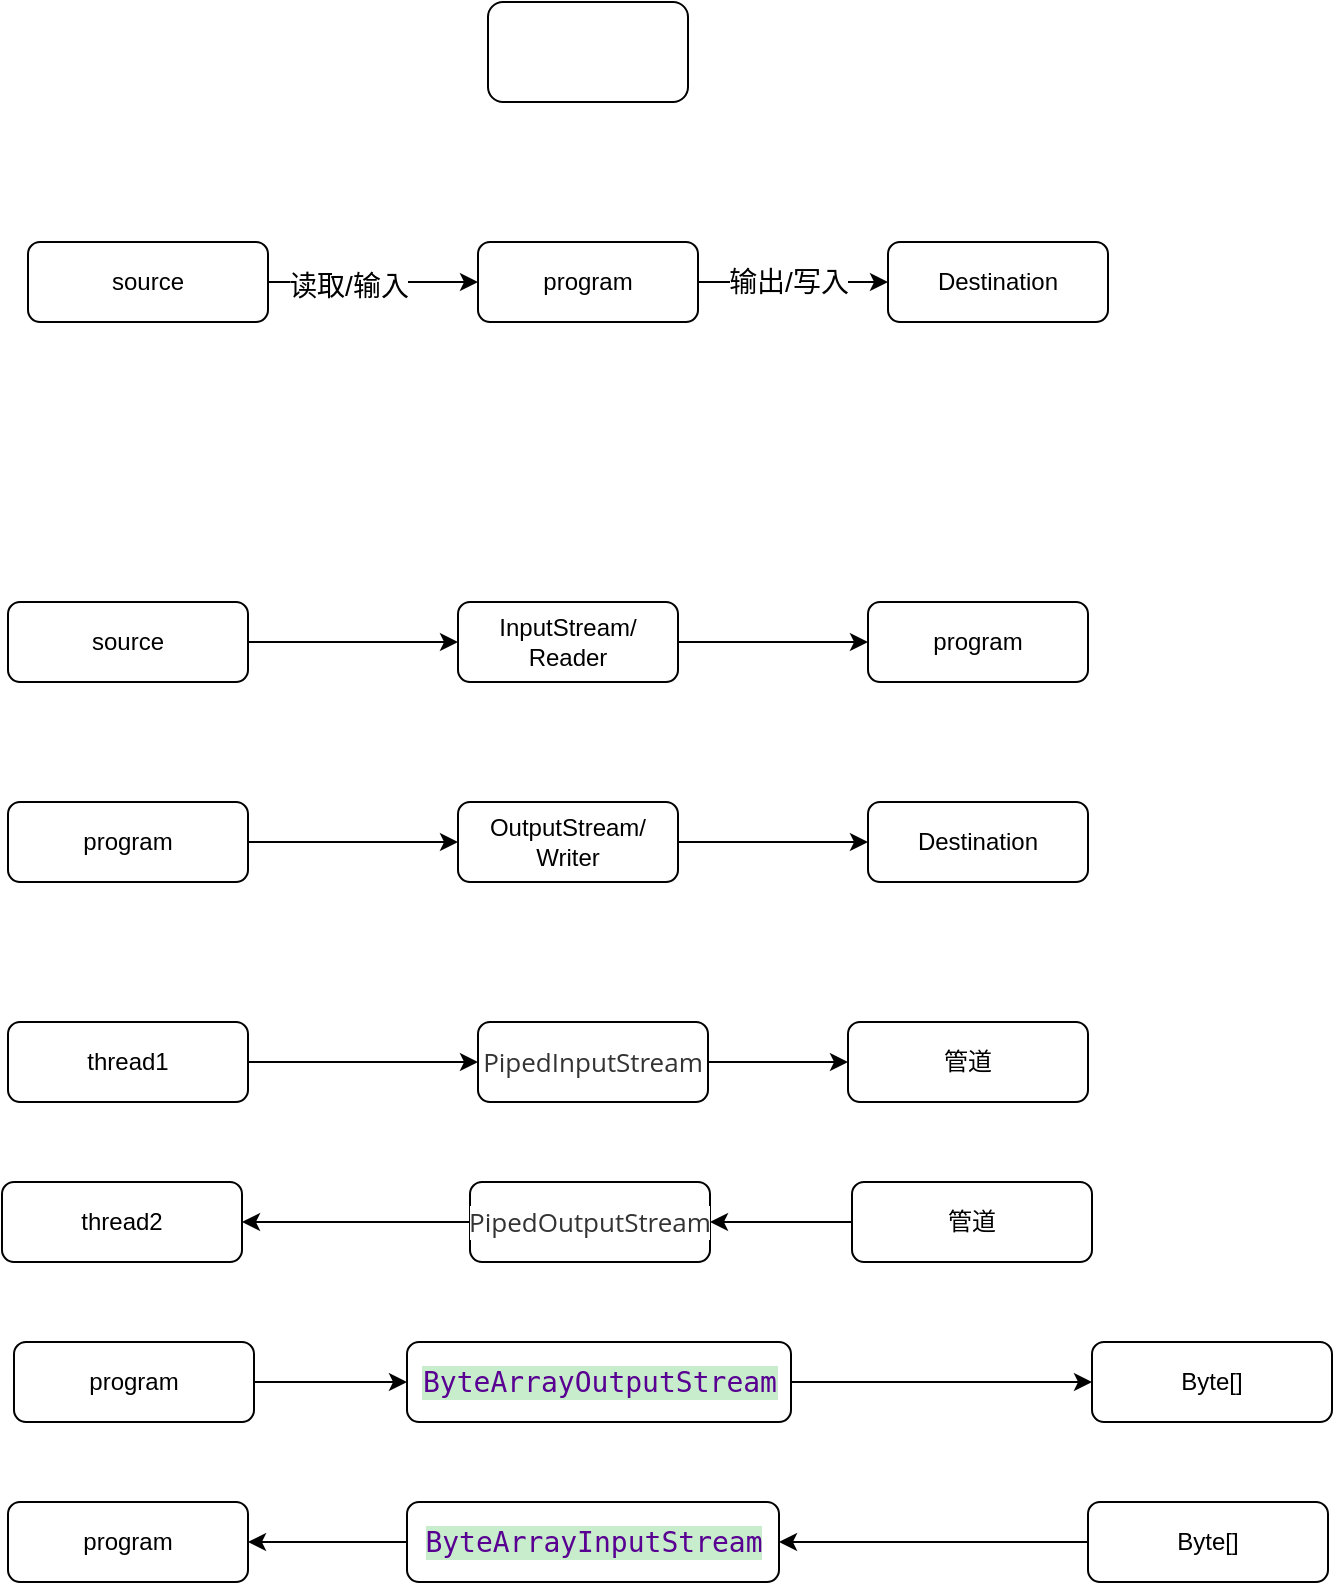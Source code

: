 <mxfile version="13.9.9" type="device"><diagram id="LQ_vQkN3ZJeFSNRkkJya" name="第 1 页"><mxGraphModel dx="768" dy="482" grid="1" gridSize="10" guides="1" tooltips="1" connect="1" arrows="1" fold="1" page="1" pageScale="1" pageWidth="1200" pageHeight="1600" math="0" shadow="0"><root><mxCell id="0"/><mxCell id="1" parent="0"/><mxCell id="E20tehX7T2d8h0dBLls8-6" style="edgeStyle=orthogonalEdgeStyle;rounded=0;orthogonalLoop=1;jettySize=auto;html=1;entryX=0;entryY=0.5;entryDx=0;entryDy=0;" parent="1" source="E20tehX7T2d8h0dBLls8-1" target="E20tehX7T2d8h0dBLls8-3" edge="1"><mxGeometry relative="1" as="geometry"/></mxCell><mxCell id="E20tehX7T2d8h0dBLls8-8" value="读取/输入" style="edgeLabel;html=1;align=center;verticalAlign=middle;resizable=0;points=[];fontSize=14;" parent="E20tehX7T2d8h0dBLls8-6" vertex="1" connectable="0"><mxGeometry x="-0.244" y="-2" relative="1" as="geometry"><mxPoint as="offset"/></mxGeometry></mxCell><mxCell id="E20tehX7T2d8h0dBLls8-1" value="source" style="rounded=1;whiteSpace=wrap;html=1;" parent="1" vertex="1"><mxGeometry x="70" y="210" width="120" height="40" as="geometry"/></mxCell><mxCell id="E20tehX7T2d8h0dBLls8-2" value="" style="rounded=1;whiteSpace=wrap;html=1;" parent="1" vertex="1"><mxGeometry x="300" y="90" width="100" height="50" as="geometry"/></mxCell><mxCell id="E20tehX7T2d8h0dBLls8-7" style="edgeStyle=orthogonalEdgeStyle;rounded=0;orthogonalLoop=1;jettySize=auto;html=1;" parent="1" source="E20tehX7T2d8h0dBLls8-3" target="E20tehX7T2d8h0dBLls8-4" edge="1"><mxGeometry relative="1" as="geometry"/></mxCell><mxCell id="E20tehX7T2d8h0dBLls8-9" value="&lt;font style=&quot;font-size: 14px&quot;&gt;输出/写入&lt;/font&gt;" style="edgeLabel;html=1;align=center;verticalAlign=middle;resizable=0;points=[];" parent="E20tehX7T2d8h0dBLls8-7" vertex="1" connectable="0"><mxGeometry x="-0.27" y="-3" relative="1" as="geometry"><mxPoint x="10" y="-3" as="offset"/></mxGeometry></mxCell><mxCell id="E20tehX7T2d8h0dBLls8-3" value="program" style="rounded=1;whiteSpace=wrap;html=1;" parent="1" vertex="1"><mxGeometry x="295" y="210" width="110" height="40" as="geometry"/></mxCell><mxCell id="E20tehX7T2d8h0dBLls8-4" value="Destination" style="rounded=1;whiteSpace=wrap;html=1;" parent="1" vertex="1"><mxGeometry x="500" y="210" width="110" height="40" as="geometry"/></mxCell><mxCell id="E20tehX7T2d8h0dBLls8-10" style="edgeStyle=orthogonalEdgeStyle;rounded=0;orthogonalLoop=1;jettySize=auto;html=1;entryX=0;entryY=0.5;entryDx=0;entryDy=0;" parent="1" source="E20tehX7T2d8h0dBLls8-12" target="E20tehX7T2d8h0dBLls8-15" edge="1"><mxGeometry relative="1" as="geometry"/></mxCell><mxCell id="E20tehX7T2d8h0dBLls8-11" value="&lt;br&gt;" style="edgeLabel;html=1;align=center;verticalAlign=middle;resizable=0;points=[];fontSize=14;" parent="E20tehX7T2d8h0dBLls8-10" vertex="1" connectable="0"><mxGeometry x="-0.244" y="-2" relative="1" as="geometry"><mxPoint as="offset"/></mxGeometry></mxCell><mxCell id="E20tehX7T2d8h0dBLls8-12" value="source" style="rounded=1;whiteSpace=wrap;html=1;" parent="1" vertex="1"><mxGeometry x="60" y="390" width="120" height="40" as="geometry"/></mxCell><mxCell id="E20tehX7T2d8h0dBLls8-13" style="edgeStyle=orthogonalEdgeStyle;rounded=0;orthogonalLoop=1;jettySize=auto;html=1;" parent="1" source="E20tehX7T2d8h0dBLls8-15" target="E20tehX7T2d8h0dBLls8-16" edge="1"><mxGeometry relative="1" as="geometry"/></mxCell><mxCell id="E20tehX7T2d8h0dBLls8-15" value="InputStream/&lt;br&gt;Reader" style="rounded=1;whiteSpace=wrap;html=1;" parent="1" vertex="1"><mxGeometry x="285" y="390" width="110" height="40" as="geometry"/></mxCell><mxCell id="E20tehX7T2d8h0dBLls8-16" value="program" style="rounded=1;whiteSpace=wrap;html=1;" parent="1" vertex="1"><mxGeometry x="490" y="390" width="110" height="40" as="geometry"/></mxCell><mxCell id="E20tehX7T2d8h0dBLls8-17" style="edgeStyle=orthogonalEdgeStyle;rounded=0;orthogonalLoop=1;jettySize=auto;html=1;entryX=0;entryY=0.5;entryDx=0;entryDy=0;" parent="1" source="E20tehX7T2d8h0dBLls8-19" target="E20tehX7T2d8h0dBLls8-21" edge="1"><mxGeometry relative="1" as="geometry"/></mxCell><mxCell id="E20tehX7T2d8h0dBLls8-18" value="&lt;br&gt;" style="edgeLabel;html=1;align=center;verticalAlign=middle;resizable=0;points=[];fontSize=14;" parent="E20tehX7T2d8h0dBLls8-17" vertex="1" connectable="0"><mxGeometry x="-0.244" y="-2" relative="1" as="geometry"><mxPoint as="offset"/></mxGeometry></mxCell><mxCell id="E20tehX7T2d8h0dBLls8-19" value="program" style="rounded=1;whiteSpace=wrap;html=1;" parent="1" vertex="1"><mxGeometry x="60" y="490" width="120" height="40" as="geometry"/></mxCell><mxCell id="E20tehX7T2d8h0dBLls8-20" style="edgeStyle=orthogonalEdgeStyle;rounded=0;orthogonalLoop=1;jettySize=auto;html=1;" parent="1" source="E20tehX7T2d8h0dBLls8-21" target="E20tehX7T2d8h0dBLls8-22" edge="1"><mxGeometry relative="1" as="geometry"/></mxCell><mxCell id="E20tehX7T2d8h0dBLls8-21" value="OutputStream/&lt;br&gt;Writer" style="rounded=1;whiteSpace=wrap;html=1;" parent="1" vertex="1"><mxGeometry x="285" y="490" width="110" height="40" as="geometry"/></mxCell><mxCell id="E20tehX7T2d8h0dBLls8-22" value="Destination" style="rounded=1;whiteSpace=wrap;html=1;" parent="1" vertex="1"><mxGeometry x="490" y="490" width="110" height="40" as="geometry"/></mxCell><mxCell id="E20tehX7T2d8h0dBLls8-23" style="edgeStyle=orthogonalEdgeStyle;rounded=0;orthogonalLoop=1;jettySize=auto;html=1;entryX=0;entryY=0.5;entryDx=0;entryDy=0;" parent="1" source="E20tehX7T2d8h0dBLls8-25" target="E20tehX7T2d8h0dBLls8-27" edge="1"><mxGeometry relative="1" as="geometry"/></mxCell><mxCell id="E20tehX7T2d8h0dBLls8-24" value="&lt;br&gt;" style="edgeLabel;html=1;align=center;verticalAlign=middle;resizable=0;points=[];fontSize=14;" parent="E20tehX7T2d8h0dBLls8-23" vertex="1" connectable="0"><mxGeometry x="-0.244" y="-2" relative="1" as="geometry"><mxPoint as="offset"/></mxGeometry></mxCell><mxCell id="E20tehX7T2d8h0dBLls8-25" value="thread1" style="rounded=1;whiteSpace=wrap;html=1;" parent="1" vertex="1"><mxGeometry x="60" y="600" width="120" height="40" as="geometry"/></mxCell><mxCell id="E20tehX7T2d8h0dBLls8-34" style="edgeStyle=orthogonalEdgeStyle;rounded=0;orthogonalLoop=1;jettySize=auto;html=1;fontSize=14;" parent="1" source="E20tehX7T2d8h0dBLls8-27" target="E20tehX7T2d8h0dBLls8-33" edge="1"><mxGeometry relative="1" as="geometry"/></mxCell><mxCell id="E20tehX7T2d8h0dBLls8-27" value="&lt;span style=&quot;color: rgb(51 , 51 , 51) ; font-family: &amp;#34;open sans&amp;#34; , &amp;#34;clear sans&amp;#34; , &amp;#34;helvetica neue&amp;#34; , &amp;#34;helvetica&amp;#34; , &amp;#34;arial&amp;#34; , sans-serif ; background-color: rgb(255 , 255 , 255)&quot;&gt;&lt;font style=&quot;font-size: 13px&quot;&gt;PipedInputStream&lt;/font&gt;&lt;/span&gt;" style="rounded=1;whiteSpace=wrap;html=1;" parent="1" vertex="1"><mxGeometry x="295" y="600" width="115" height="40" as="geometry"/></mxCell><mxCell id="E20tehX7T2d8h0dBLls8-32" style="edgeStyle=orthogonalEdgeStyle;rounded=0;orthogonalLoop=1;jettySize=auto;html=1;entryX=1;entryY=0.5;entryDx=0;entryDy=0;fontSize=14;" parent="1" source="E20tehX7T2d8h0dBLls8-29" target="E20tehX7T2d8h0dBLls8-30" edge="1"><mxGeometry relative="1" as="geometry"/></mxCell><mxCell id="E20tehX7T2d8h0dBLls8-29" value="&lt;span style=&quot;color: rgb(51 , 51 , 51) ; font-family: &amp;#34;open sans&amp;#34; , &amp;#34;clear sans&amp;#34; , &amp;#34;helvetica neue&amp;#34; , &amp;#34;helvetica&amp;#34; , &amp;#34;arial&amp;#34; , sans-serif ; background-color: rgb(255 , 255 , 255)&quot;&gt;&lt;font style=&quot;font-size: 13px&quot;&gt;PipedOutputStream&lt;/font&gt;&lt;/span&gt;" style="rounded=1;whiteSpace=wrap;html=1;" parent="1" vertex="1"><mxGeometry x="291" y="680" width="120" height="40" as="geometry"/></mxCell><mxCell id="E20tehX7T2d8h0dBLls8-30" value="thread2" style="rounded=1;whiteSpace=wrap;html=1;" parent="1" vertex="1"><mxGeometry x="57" y="680" width="120" height="40" as="geometry"/></mxCell><mxCell id="E20tehX7T2d8h0dBLls8-33" value="管道" style="rounded=1;whiteSpace=wrap;html=1;" parent="1" vertex="1"><mxGeometry x="480" y="600" width="120" height="40" as="geometry"/></mxCell><mxCell id="E20tehX7T2d8h0dBLls8-39" style="edgeStyle=orthogonalEdgeStyle;rounded=0;orthogonalLoop=1;jettySize=auto;html=1;entryX=1;entryY=0.5;entryDx=0;entryDy=0;fontSize=14;" parent="1" source="E20tehX7T2d8h0dBLls8-35" target="E20tehX7T2d8h0dBLls8-29" edge="1"><mxGeometry relative="1" as="geometry"/></mxCell><mxCell id="E20tehX7T2d8h0dBLls8-35" value="管道" style="rounded=1;whiteSpace=wrap;html=1;" parent="1" vertex="1"><mxGeometry x="482" y="680" width="120" height="40" as="geometry"/></mxCell><mxCell id="rqIyRlUAb2eeiyF60vXs-1" style="edgeStyle=orthogonalEdgeStyle;rounded=0;orthogonalLoop=1;jettySize=auto;html=1;entryX=0;entryY=0.5;entryDx=0;entryDy=0;" edge="1" parent="1" source="rqIyRlUAb2eeiyF60vXs-3" target="rqIyRlUAb2eeiyF60vXs-5"><mxGeometry relative="1" as="geometry"/></mxCell><mxCell id="rqIyRlUAb2eeiyF60vXs-2" value="&lt;br&gt;" style="edgeLabel;html=1;align=center;verticalAlign=middle;resizable=0;points=[];fontSize=14;" vertex="1" connectable="0" parent="rqIyRlUAb2eeiyF60vXs-1"><mxGeometry x="-0.244" y="-2" relative="1" as="geometry"><mxPoint as="offset"/></mxGeometry></mxCell><mxCell id="rqIyRlUAb2eeiyF60vXs-3" value="program" style="rounded=1;whiteSpace=wrap;html=1;" vertex="1" parent="1"><mxGeometry x="63" y="760" width="120" height="40" as="geometry"/></mxCell><mxCell id="rqIyRlUAb2eeiyF60vXs-4" style="edgeStyle=orthogonalEdgeStyle;rounded=0;orthogonalLoop=1;jettySize=auto;html=1;fontSize=14;" edge="1" parent="1" source="rqIyRlUAb2eeiyF60vXs-5" target="rqIyRlUAb2eeiyF60vXs-9"><mxGeometry relative="1" as="geometry"/></mxCell><mxCell id="rqIyRlUAb2eeiyF60vXs-5" value="&lt;pre style=&quot;background-color: rgb(199 , 237 , 204) ; font-family: &amp;#34;lucida console&amp;#34; , monospace ; font-size: 10.5pt&quot;&gt;&lt;span style=&quot;color: #590092&quot;&gt;ByteArrayOutputStream&lt;/span&gt;&lt;/pre&gt;" style="rounded=1;whiteSpace=wrap;html=1;" vertex="1" parent="1"><mxGeometry x="259.5" y="760" width="192" height="40" as="geometry"/></mxCell><mxCell id="rqIyRlUAb2eeiyF60vXs-6" style="edgeStyle=orthogonalEdgeStyle;rounded=0;orthogonalLoop=1;jettySize=auto;html=1;entryX=1;entryY=0.5;entryDx=0;entryDy=0;fontSize=14;" edge="1" parent="1" source="rqIyRlUAb2eeiyF60vXs-7" target="rqIyRlUAb2eeiyF60vXs-8"><mxGeometry relative="1" as="geometry"/></mxCell><mxCell id="rqIyRlUAb2eeiyF60vXs-7" value="&lt;pre style=&quot;background-color: rgb(199 , 237 , 204) ; font-family: &amp;#34;lucida console&amp;#34; , monospace ; font-size: 10.5pt&quot;&gt;&lt;span style=&quot;color: #590092&quot;&gt;ByteArrayInputStream&lt;/span&gt;&lt;/pre&gt;" style="rounded=1;whiteSpace=wrap;html=1;" vertex="1" parent="1"><mxGeometry x="259.5" y="840" width="186" height="40" as="geometry"/></mxCell><mxCell id="rqIyRlUAb2eeiyF60vXs-8" value="program" style="rounded=1;whiteSpace=wrap;html=1;" vertex="1" parent="1"><mxGeometry x="60" y="840" width="120" height="40" as="geometry"/></mxCell><mxCell id="rqIyRlUAb2eeiyF60vXs-9" value="Byte[]" style="rounded=1;whiteSpace=wrap;html=1;" vertex="1" parent="1"><mxGeometry x="602" y="760" width="120" height="40" as="geometry"/></mxCell><mxCell id="rqIyRlUAb2eeiyF60vXs-10" style="edgeStyle=orthogonalEdgeStyle;rounded=0;orthogonalLoop=1;jettySize=auto;html=1;entryX=1;entryY=0.5;entryDx=0;entryDy=0;fontSize=14;" edge="1" parent="1" source="rqIyRlUAb2eeiyF60vXs-11" target="rqIyRlUAb2eeiyF60vXs-7"><mxGeometry relative="1" as="geometry"/></mxCell><mxCell id="rqIyRlUAb2eeiyF60vXs-11" value="Byte[]" style="rounded=1;whiteSpace=wrap;html=1;" vertex="1" parent="1"><mxGeometry x="600" y="840" width="120" height="40" as="geometry"/></mxCell></root></mxGraphModel></diagram></mxfile>